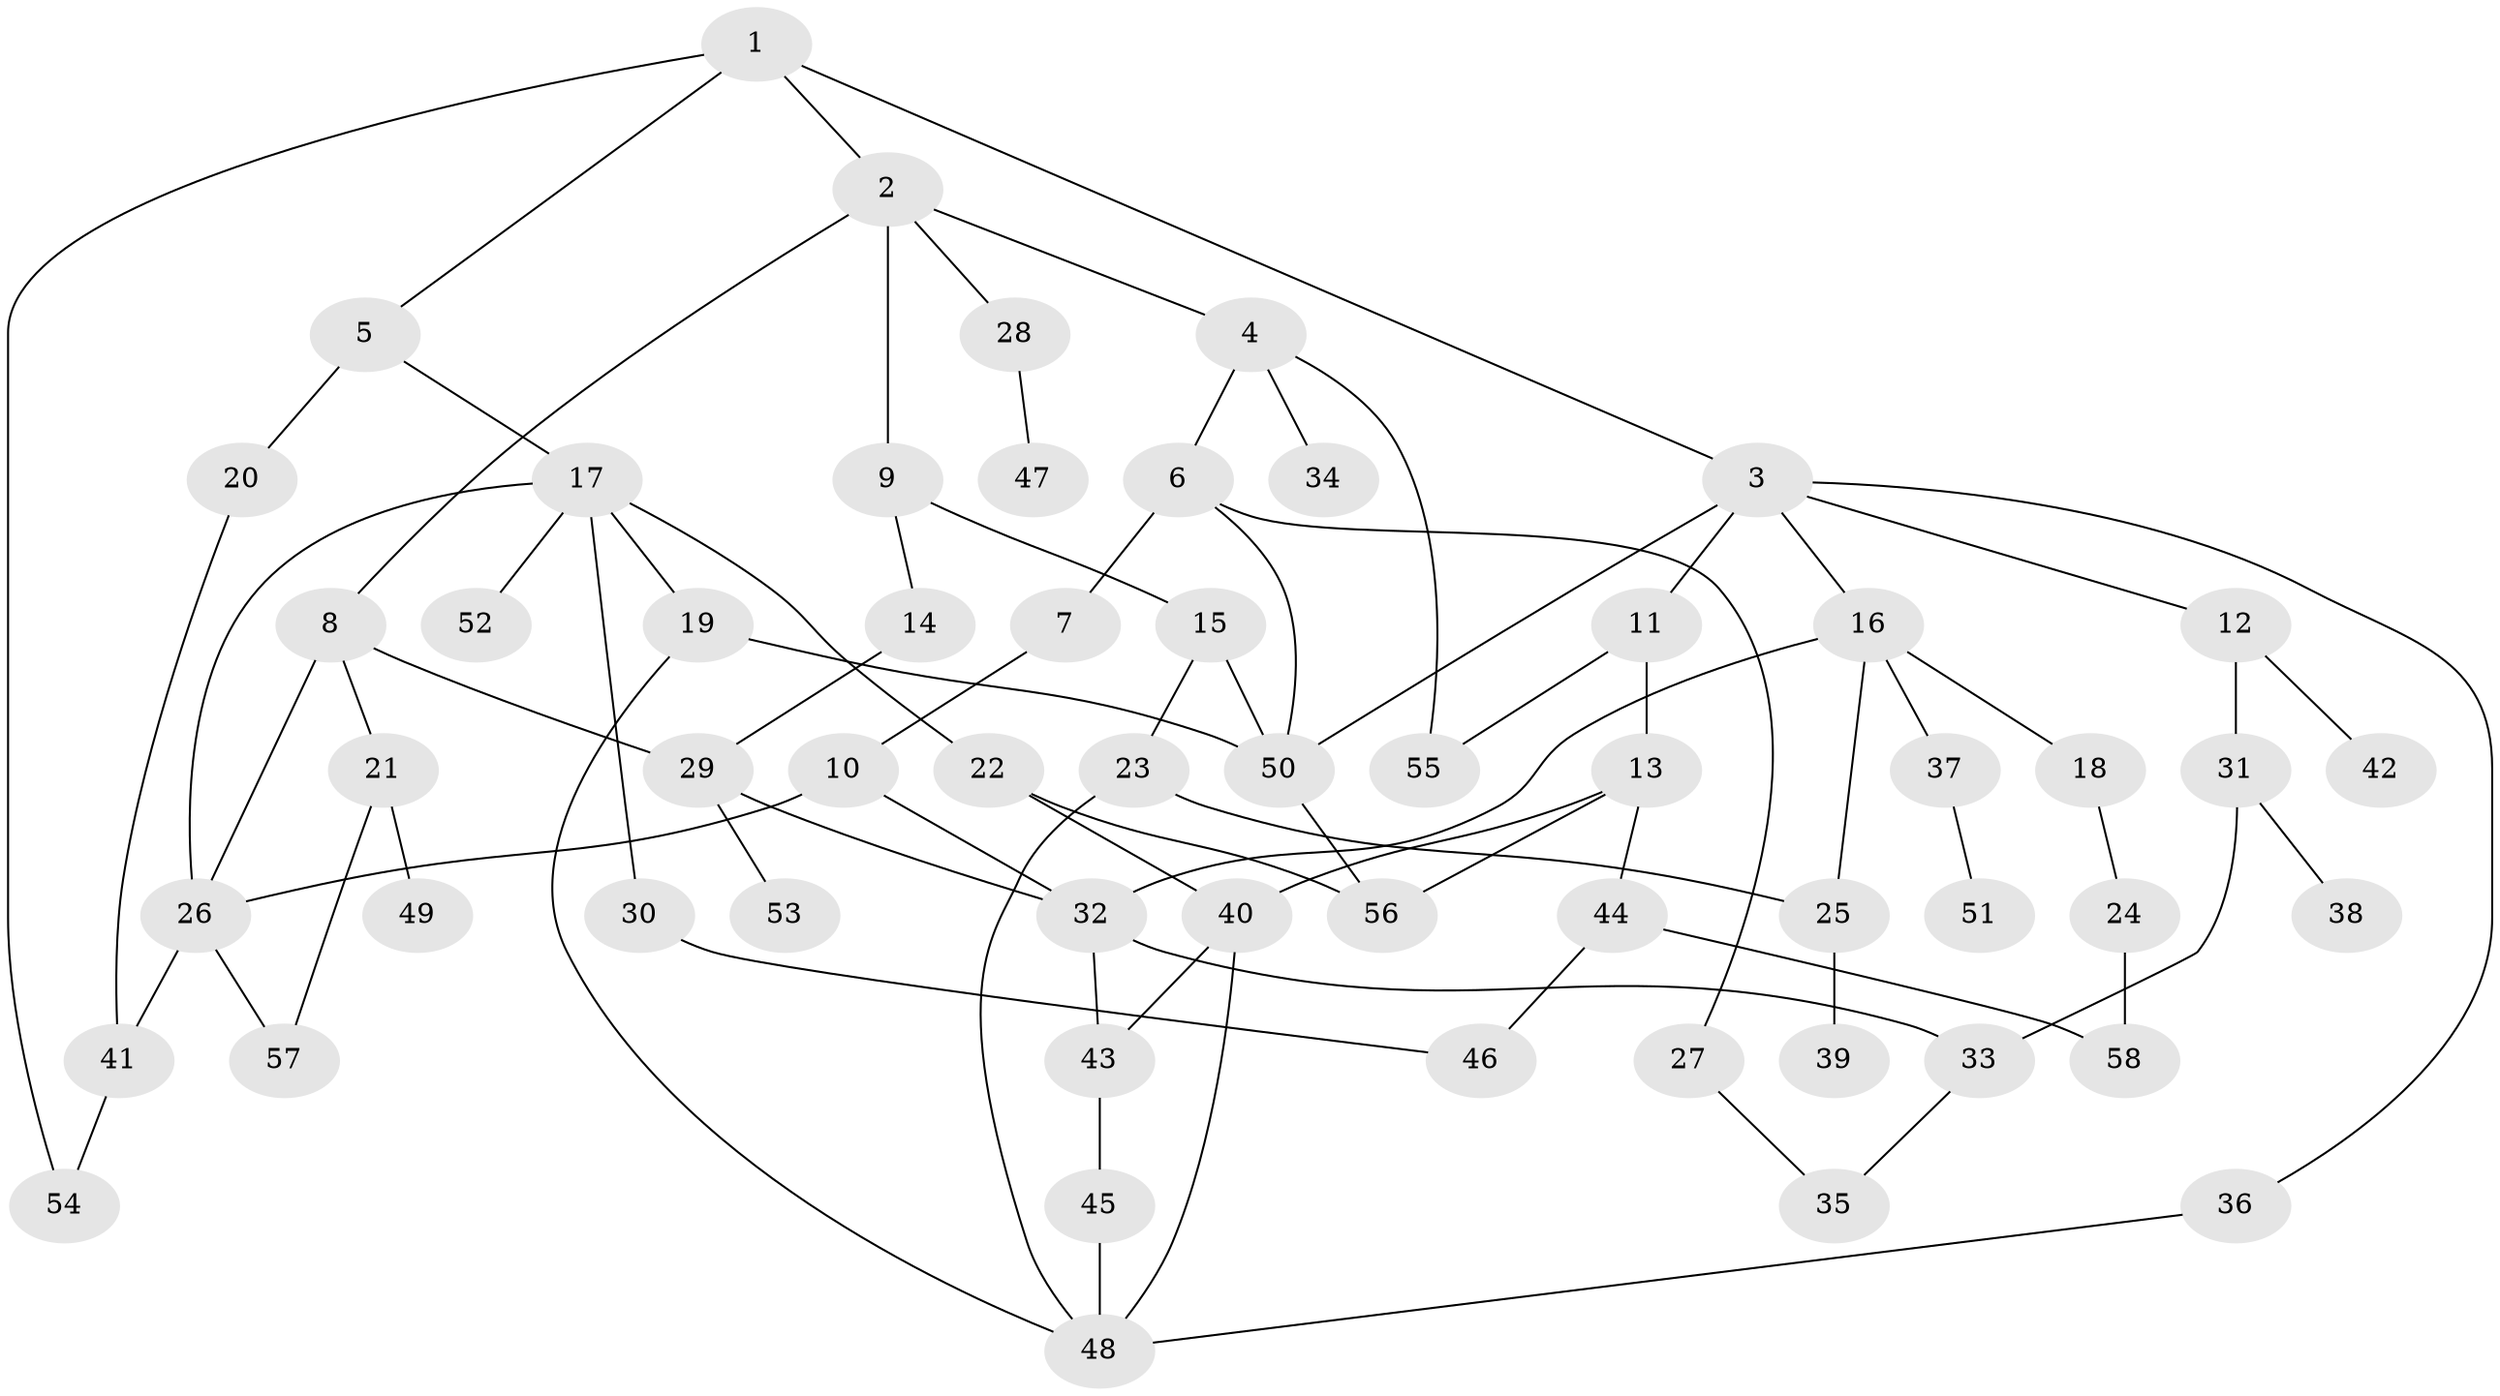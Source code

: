 // Generated by graph-tools (version 1.1) at 2025/13/03/09/25 04:13:15]
// undirected, 58 vertices, 82 edges
graph export_dot {
graph [start="1"]
  node [color=gray90,style=filled];
  1;
  2;
  3;
  4;
  5;
  6;
  7;
  8;
  9;
  10;
  11;
  12;
  13;
  14;
  15;
  16;
  17;
  18;
  19;
  20;
  21;
  22;
  23;
  24;
  25;
  26;
  27;
  28;
  29;
  30;
  31;
  32;
  33;
  34;
  35;
  36;
  37;
  38;
  39;
  40;
  41;
  42;
  43;
  44;
  45;
  46;
  47;
  48;
  49;
  50;
  51;
  52;
  53;
  54;
  55;
  56;
  57;
  58;
  1 -- 2;
  1 -- 3;
  1 -- 5;
  1 -- 54;
  2 -- 4;
  2 -- 8;
  2 -- 9;
  2 -- 28;
  3 -- 11;
  3 -- 12;
  3 -- 16;
  3 -- 36;
  3 -- 50;
  4 -- 6;
  4 -- 34;
  4 -- 55;
  5 -- 17;
  5 -- 20;
  6 -- 7;
  6 -- 27;
  6 -- 50;
  7 -- 10;
  8 -- 21;
  8 -- 29;
  8 -- 26;
  9 -- 14;
  9 -- 15;
  10 -- 26;
  10 -- 32;
  11 -- 13;
  11 -- 55;
  12 -- 31;
  12 -- 42;
  13 -- 40;
  13 -- 44;
  13 -- 56;
  14 -- 29;
  15 -- 23;
  15 -- 50;
  16 -- 18;
  16 -- 25;
  16 -- 32;
  16 -- 37;
  17 -- 19;
  17 -- 22;
  17 -- 30;
  17 -- 52;
  17 -- 26;
  18 -- 24;
  19 -- 48;
  19 -- 50;
  20 -- 41;
  21 -- 49;
  21 -- 57;
  22 -- 40;
  22 -- 56;
  23 -- 48;
  23 -- 25;
  24 -- 58;
  25 -- 39;
  26 -- 41;
  26 -- 57;
  27 -- 35;
  28 -- 47;
  29 -- 53;
  29 -- 32;
  30 -- 46;
  31 -- 33;
  31 -- 38;
  32 -- 43;
  32 -- 33;
  33 -- 35;
  36 -- 48;
  37 -- 51;
  40 -- 43;
  40 -- 48;
  41 -- 54;
  43 -- 45;
  44 -- 46;
  44 -- 58;
  45 -- 48;
  50 -- 56;
}
